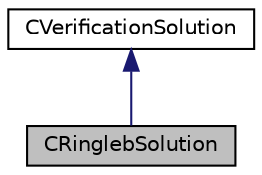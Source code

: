 digraph "CRinglebSolution"
{
  edge [fontname="Helvetica",fontsize="10",labelfontname="Helvetica",labelfontsize="10"];
  node [fontname="Helvetica",fontsize="10",shape=record];
  Node0 [label="CRinglebSolution",height=0.2,width=0.4,color="black", fillcolor="grey75", style="filled", fontcolor="black"];
  Node1 -> Node0 [dir="back",color="midnightblue",fontsize="10",style="solid",fontname="Helvetica"];
  Node1 [label="CVerificationSolution",height=0.2,width=0.4,color="black", fillcolor="white", style="filled",URL="$class_c_verification_solution.html",tooltip="Class for holding verification PDE solutions, e.g., phi = phi(x,y,z,t), used for initial conditions..."];
}
